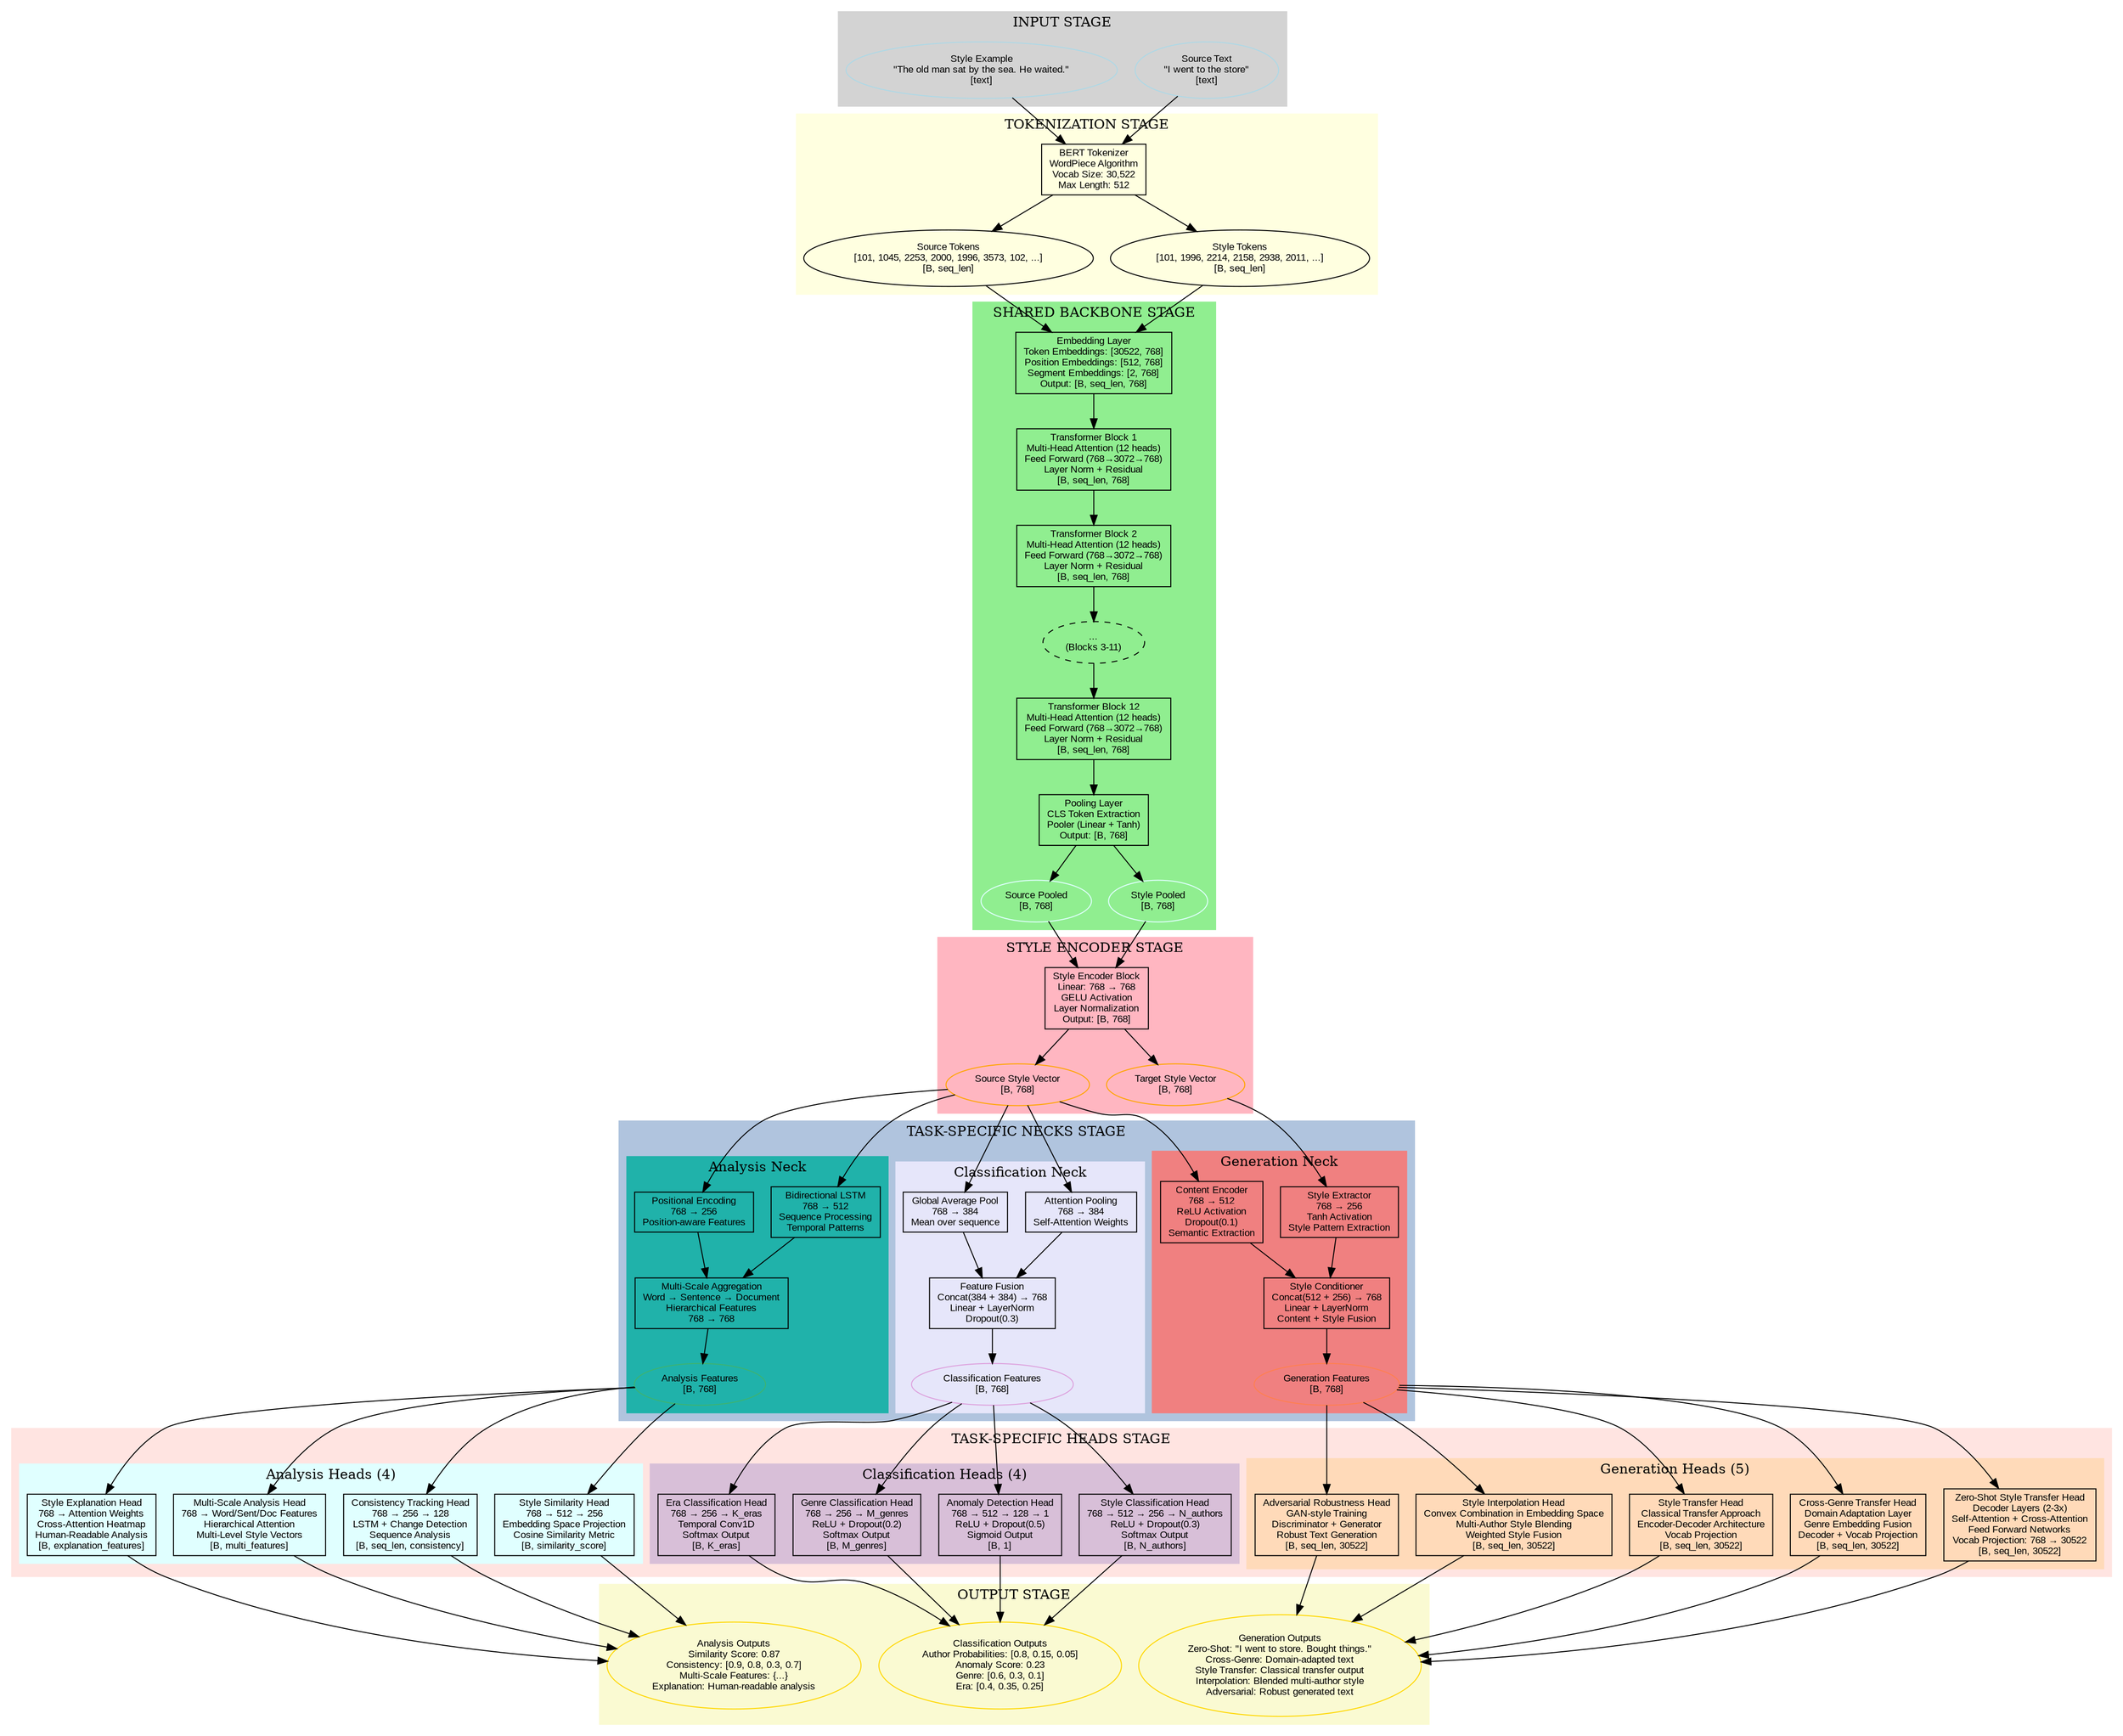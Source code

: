 // TextForensics Model Architecture
digraph TextForensicsArchitecture {
  rankdir=TB;
  node [shape=box, fontname="Arial", fontsize=10];
  edge [fontname="Arial", fontsize=8];

  // ================== INPUT STAGE ==================
  subgraph cluster_input {
    label="INPUT STAGE";
    style=filled;
    color=lightgrey;

    source_text [label="Source Text\n\"I went to the store\"\n[text]", shape=ellipse, color=lightblue];
    style_text [label="Style Example\n\"The old man sat by the sea. He waited.\"\n[text]", shape=ellipse, color=lightblue];
  }

  // ================== TOKENIZATION STAGE ==================
  subgraph cluster_tokenization {
    label="TOKENIZATION STAGE";
    style=filled;
    color=lightyellow;

    tokenizer [label="BERT Tokenizer\nWordPiece Algorithm\nVocab Size: 30,522\nMax Length: 512"];
    source_tokens [label="Source Tokens\n[101, 1045, 2253, 2000, 1996, 3573, 102, ...]\n[B, seq_len]", shape=ellipse];
    style_tokens [label="Style Tokens\n[101, 1996, 2214, 2158, 2938, 2011, ...]\n[B, seq_len]", shape=ellipse];
  }

  // ================== SHARED BACKBONE STAGE ==================
  subgraph cluster_backbone {
    label="SHARED BACKBONE STAGE";
    style=filled;
    color=lightgreen;

    // Embedding Layer
    embedding_layer [label="Embedding Layer\nToken Embeddings: [30522, 768]\nPosition Embeddings: [512, 768]\nSegment Embeddings: [2, 768]\nOutput: [B, seq_len, 768]"];

    // Transformer Blocks
    transformer_block_1 [label="Transformer Block 1\nMulti-Head Attention (12 heads)\nFeed Forward (768→3072→768)\nLayer Norm + Residual\n[B, seq_len, 768]"];
    transformer_block_2 [label="Transformer Block 2\nMulti-Head Attention (12 heads)\nFeed Forward (768→3072→768)\nLayer Norm + Residual\n[B, seq_len, 768]"];
    transformer_dots [label="...\n(Blocks 3-11)", shape=ellipse, style=dashed];
    transformer_block_12 [label="Transformer Block 12\nMulti-Head Attention (12 heads)\nFeed Forward (768→3072→768)\nLayer Norm + Residual\n[B, seq_len, 768]"];

    // Pooling Layer
    pooling_layer [label="Pooling Layer\nCLS Token Extraction\nPooler (Linear + Tanh)\nOutput: [B, 768]"];

    source_pooled [label="Source Pooled\n[B, 768]", shape=ellipse, color=lightcyan];
    style_pooled [label="Style Pooled\n[B, 768]", shape=ellipse, color=lightcyan];
  }

  // ================== STYLE ENCODER STAGE ==================
  subgraph cluster_style_encoder {
    label="STYLE ENCODER STAGE";
    style=filled;
    color=lightpink;

    style_encoder_block [label="Style Encoder Block\nLinear: 768 → 768\nGELU Activation\nLayer Normalization\nOutput: [B, 768]"];

    source_style_vector [label="Source Style Vector\n[B, 768]", shape=ellipse, color=orange];
    target_style_vector [label="Target Style Vector\n[B, 768]", shape=ellipse, color=orange];
  }

  // ================== NECK STAGE ==================
  subgraph cluster_necks {
    label="TASK-SPECIFIC NECKS STAGE";
    style=filled;
    color=lightsteelblue;

    // Classification Neck
    subgraph cluster_class_neck {
      label="Classification Neck";
      style=filled;
      color=lavender;

      class_attention_pool [label="Attention Pooling\n768 → 384\nSelf-Attention Weights"];
      class_global_pool [label="Global Average Pool\n768 → 384\nMean over sequence"];
      class_feature_fusion [label="Feature Fusion\nConcat(384 + 384) → 768\nLinear + LayerNorm\nDropout(0.3)"];
      class_features [label="Classification Features\n[B, 768]", shape=ellipse, color=plum];
    }

    // Generation Neck
    subgraph cluster_gen_neck {
      label="Generation Neck";
      style=filled;
      color=lightcoral;

      content_encoder [label="Content Encoder\n768 → 512\nReLU Activation\nDropout(0.1)\nSemantic Extraction"];
      style_extractor [label="Style Extractor\n768 → 256\nTanh Activation\nStyle Pattern Extraction"];
      style_conditioner [label="Style Conditioner\nConcat(512 + 256) → 768\nLinear + LayerNorm\nContent + Style Fusion"];
      gen_features [label="Generation Features\n[B, 768]", shape=ellipse, color=coral];
    }

    // Analysis Neck
    subgraph cluster_anal_neck {
      label="Analysis Neck";
      style=filled;
      color=lightseagreen;

      bilstm_layer [label="Bidirectional LSTM\n768 → 512\nSequence Processing\nTemporal Patterns"];
      positional_encoding [label="Positional Encoding\n768 → 256\nPosition-aware Features"];
      multiscale_aggregation [label="Multi-Scale Aggregation\nWord → Sentence → Document\nHierarchical Features\n768 → 768"];
      anal_features [label="Analysis Features\n[B, 768]", shape=ellipse, color=mediumseagreen];
    }
  }

  // ================== HEAD STAGE ==================
  subgraph cluster_heads {
    label="TASK-SPECIFIC HEADS STAGE";
    style=filled;
    color=mistyrose;

    // Classification Heads
    subgraph cluster_class_heads {
      label="Classification Heads (4)";
      style=filled;
      color=thistle;

      style_classification_head [label="Style Classification Head\n768 → 512 → 256 → N_authors\nReLU + Dropout(0.3)\nSoftmax Output\n[B, N_authors]"];
      anomaly_detection_head [label="Anomaly Detection Head\n768 → 512 → 128 → 1\nReLU + Dropout(0.5)\nSigmoid Output\n[B, 1]"];
      genre_classification_head [label="Genre Classification Head\n768 → 256 → M_genres\nReLU + Dropout(0.2)\nSoftmax Output\n[B, M_genres]"];
      era_classification_head [label="Era Classification Head\n768 → 256 → K_eras\nTemporal Conv1D\nSoftmax Output\n[B, K_eras]"];
    }

    // Generation Heads
    subgraph cluster_gen_heads {
      label="Generation Heads (5)";
      style=filled;
      color=peachpuff;

      zero_shot_transfer_head [label="Zero-Shot Style Transfer Head\nDecoder Layers (2-3x)\nSelf-Attention + Cross-Attention\nFeed Forward Networks\nVocab Projection: 768 → 30522\n[B, seq_len, 30522]"];
      cross_genre_head [label="Cross-Genre Transfer Head\nDomain Adaptation Layer\nGenre Embedding Fusion\nDecoder + Vocab Projection\n[B, seq_len, 30522]"];
      style_transfer_head [label="Style Transfer Head\nClassical Transfer Approach\nEncoder-Decoder Architecture\nVocab Projection\n[B, seq_len, 30522]"];
      style_interpolation_head [label="Style Interpolation Head\nConvex Combination in Embedding Space\nMulti-Author Style Blending\nWeighted Style Fusion\n[B, seq_len, 30522]"];
      adversarial_robustness_head [label="Adversarial Robustness Head\nGAN-style Training\nDiscriminator + Generator\nRobust Text Generation\n[B, seq_len, 30522]"];
    }

    // Analysis Heads
    subgraph cluster_anal_heads {
      label="Analysis Heads (4)";
      style=filled;
      color=lightcyan;

      similarity_head [label="Style Similarity Head\n768 → 512 → 256\nEmbedding Space Projection\nCosine Similarity Metric\n[B, similarity_score]"];
      consistency_head [label="Consistency Tracking Head\n768 → 256 → 128\nLSTM + Change Detection\nSequence Analysis\n[B, seq_len, consistency]"];
      multiscale_head [label="Multi-Scale Analysis Head\n768 → Word/Sent/Doc Features\nHierarchical Attention\nMulti-Level Style Vectors\n[B, multi_features]"];
      style_explanation_head [label="Style Explanation Head\n768 → Attention Weights\nCross-Attention Heatmap\nHuman-Readable Analysis\n[B, explanation_features]"];
    }
  }

  // ================== OUTPUT STAGE ==================
  subgraph cluster_outputs {
    label="OUTPUT STAGE";
    style=filled;
    color=lightgoldenrodyellow;

    classification_output [label="Classification Outputs\nAuthor Probabilities: [0.8, 0.15, 0.05]\nAnomaly Score: 0.23\nGenre: [0.6, 0.3, 0.1]\nEra: [0.4, 0.35, 0.25]", shape=ellipse, color=gold];
    generation_output [label="Generation Outputs\nZero-Shot: \"I went to store. Bought things.\"\nCross-Genre: Domain-adapted text\nStyle Transfer: Classical transfer output\nInterpolation: Blended multi-author style\nAdversarial: Robust generated text", shape=ellipse, color=gold];
    analysis_output [label="Analysis Outputs\nSimilarity Score: 0.87\nConsistency: [0.9, 0.8, 0.3, 0.7]\nMulti-Scale Features: {...}\nExplanation: Human-readable analysis", shape=ellipse, color=gold];
  }

  // ================== CONNECTIONS ==================

  // Input to Tokenization
  source_text -> tokenizer;
  style_text -> tokenizer;
  tokenizer -> source_tokens;
  tokenizer -> style_tokens;

  // Tokenization to Backbone (source path)
  source_tokens -> embedding_layer;
  embedding_layer -> transformer_block_1;
  transformer_block_1 -> transformer_block_2;
  transformer_block_2 -> transformer_dots;
  transformer_dots -> transformer_block_12;
  transformer_block_12 -> pooling_layer;
  pooling_layer -> source_pooled;

  // Tokenization to Backbone (style path)
  style_tokens -> embedding_layer;
  pooling_layer -> style_pooled;

  // Style Encoder
  source_pooled -> style_encoder_block;
  style_pooled -> style_encoder_block;
  style_encoder_block -> source_style_vector;
  style_encoder_block -> target_style_vector;

  // Necks
  source_style_vector -> class_attention_pool;
  source_style_vector -> content_encoder;
  source_style_vector -> bilstm_layer;

  target_style_vector -> style_extractor;

  // Classification Neck Flow
  class_attention_pool -> class_feature_fusion;
  class_global_pool -> class_feature_fusion;
  class_feature_fusion -> class_features;

  // Generation Neck Flow
  content_encoder -> style_conditioner;
  style_extractor -> style_conditioner;
  style_conditioner -> gen_features;

  // Analysis Neck Flow
  bilstm_layer -> multiscale_aggregation;
  positional_encoding -> multiscale_aggregation;
  multiscale_aggregation -> anal_features;

  // Heads
  class_features -> style_classification_head;
  class_features -> anomaly_detection_head;
  class_features -> genre_classification_head;
  class_features -> era_classification_head;

  gen_features -> zero_shot_transfer_head;
  gen_features -> cross_genre_head;
  gen_features -> style_transfer_head;
  gen_features -> style_interpolation_head;
  gen_features -> adversarial_robustness_head;

  anal_features -> similarity_head;
  anal_features -> consistency_head;
  anal_features -> multiscale_head;
  anal_features -> style_explanation_head;

  // Outputs
  style_classification_head -> classification_output;
  anomaly_detection_head -> classification_output;
  genre_classification_head -> classification_output;
  era_classification_head -> classification_output;

  zero_shot_transfer_head -> generation_output;
  cross_genre_head -> generation_output;
  style_transfer_head -> generation_output;
  style_interpolation_head -> generation_output;
  adversarial_robustness_head -> generation_output;

  similarity_head -> analysis_output;
  consistency_head -> analysis_output;
  multiscale_head -> analysis_output;
  style_explanation_head -> analysis_output;

  // Additional neck connections
  source_style_vector -> class_global_pool;
  source_style_vector -> positional_encoding;
}
